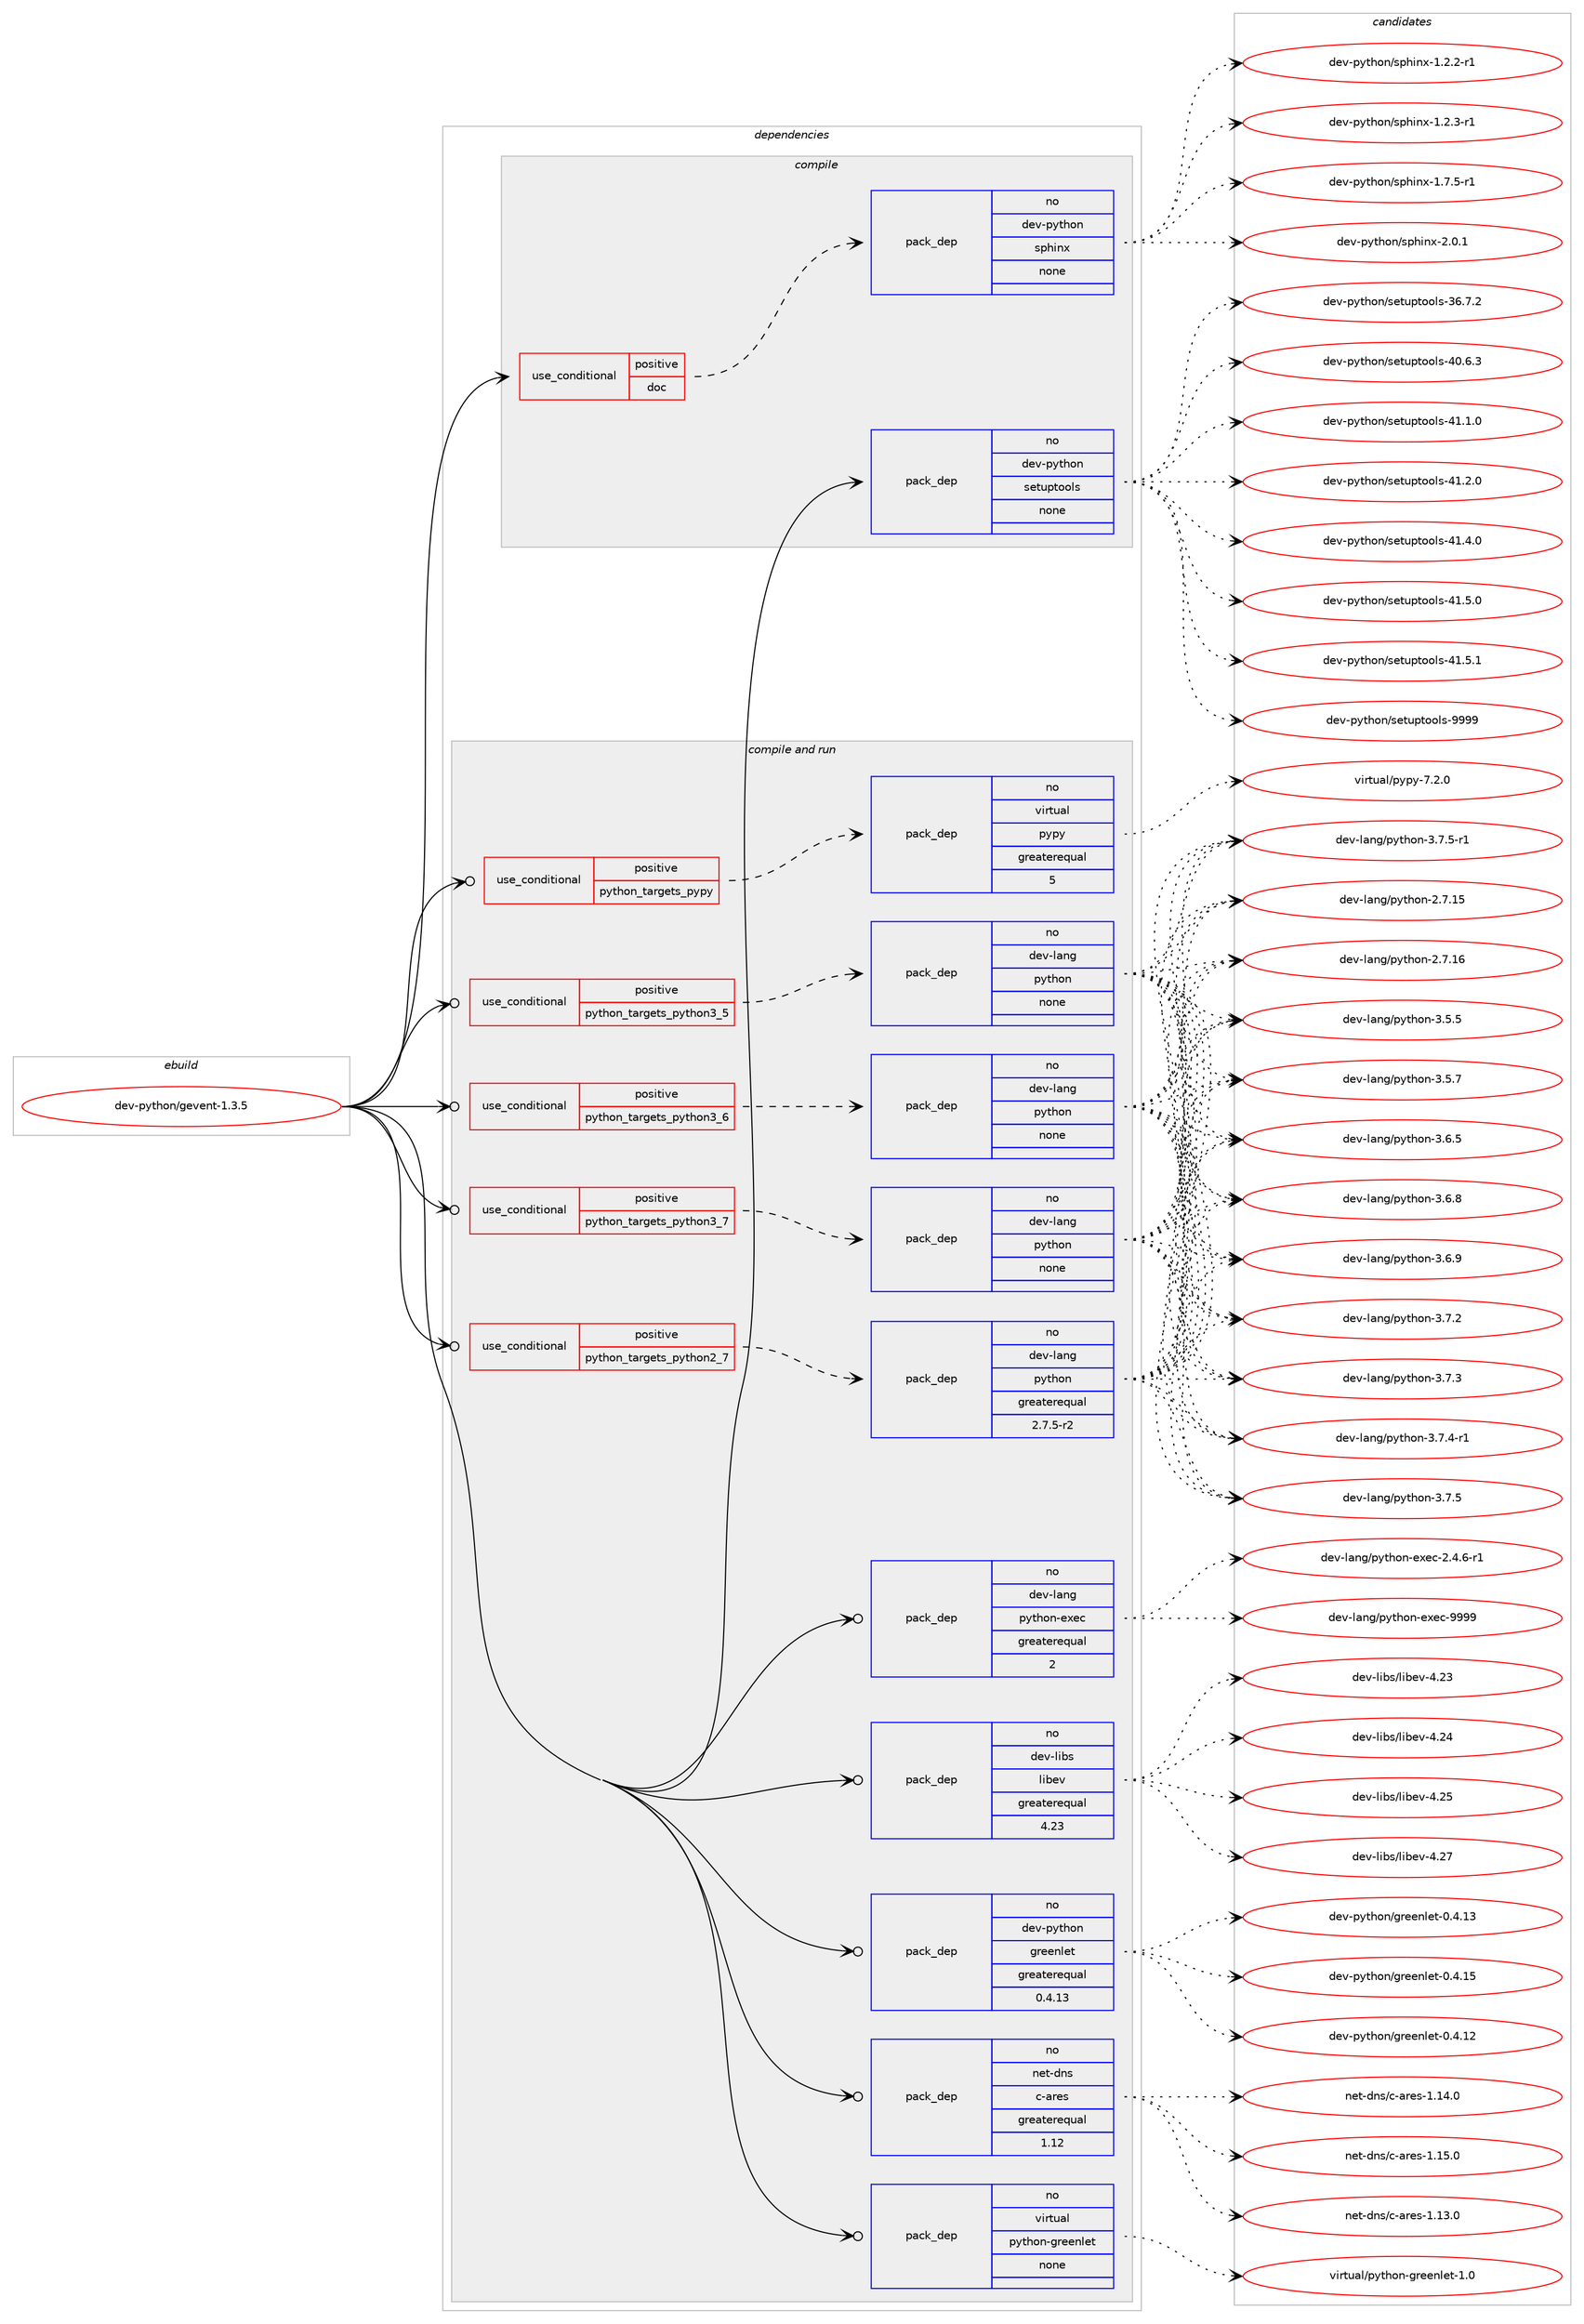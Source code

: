 digraph prolog {

# *************
# Graph options
# *************

newrank=true;
concentrate=true;
compound=true;
graph [rankdir=LR,fontname=Helvetica,fontsize=10,ranksep=1.5];#, ranksep=2.5, nodesep=0.2];
edge  [arrowhead=vee];
node  [fontname=Helvetica,fontsize=10];

# **********
# The ebuild
# **********

subgraph cluster_leftcol {
color=gray;
rank=same;
label=<<i>ebuild</i>>;
id [label="dev-python/gevent-1.3.5", color=red, width=4, href="../dev-python/gevent-1.3.5.svg"];
}

# ****************
# The dependencies
# ****************

subgraph cluster_midcol {
color=gray;
label=<<i>dependencies</i>>;
subgraph cluster_compile {
fillcolor="#eeeeee";
style=filled;
label=<<i>compile</i>>;
subgraph cond139964 {
dependency606473 [label=<<TABLE BORDER="0" CELLBORDER="1" CELLSPACING="0" CELLPADDING="4"><TR><TD ROWSPAN="3" CELLPADDING="10">use_conditional</TD></TR><TR><TD>positive</TD></TR><TR><TD>doc</TD></TR></TABLE>>, shape=none, color=red];
subgraph pack454712 {
dependency606474 [label=<<TABLE BORDER="0" CELLBORDER="1" CELLSPACING="0" CELLPADDING="4" WIDTH="220"><TR><TD ROWSPAN="6" CELLPADDING="30">pack_dep</TD></TR><TR><TD WIDTH="110">no</TD></TR><TR><TD>dev-python</TD></TR><TR><TD>sphinx</TD></TR><TR><TD>none</TD></TR><TR><TD></TD></TR></TABLE>>, shape=none, color=blue];
}
dependency606473:e -> dependency606474:w [weight=20,style="dashed",arrowhead="vee"];
}
id:e -> dependency606473:w [weight=20,style="solid",arrowhead="vee"];
subgraph pack454713 {
dependency606475 [label=<<TABLE BORDER="0" CELLBORDER="1" CELLSPACING="0" CELLPADDING="4" WIDTH="220"><TR><TD ROWSPAN="6" CELLPADDING="30">pack_dep</TD></TR><TR><TD WIDTH="110">no</TD></TR><TR><TD>dev-python</TD></TR><TR><TD>setuptools</TD></TR><TR><TD>none</TD></TR><TR><TD></TD></TR></TABLE>>, shape=none, color=blue];
}
id:e -> dependency606475:w [weight=20,style="solid",arrowhead="vee"];
}
subgraph cluster_compileandrun {
fillcolor="#eeeeee";
style=filled;
label=<<i>compile and run</i>>;
subgraph cond139965 {
dependency606476 [label=<<TABLE BORDER="0" CELLBORDER="1" CELLSPACING="0" CELLPADDING="4"><TR><TD ROWSPAN="3" CELLPADDING="10">use_conditional</TD></TR><TR><TD>positive</TD></TR><TR><TD>python_targets_pypy</TD></TR></TABLE>>, shape=none, color=red];
subgraph pack454714 {
dependency606477 [label=<<TABLE BORDER="0" CELLBORDER="1" CELLSPACING="0" CELLPADDING="4" WIDTH="220"><TR><TD ROWSPAN="6" CELLPADDING="30">pack_dep</TD></TR><TR><TD WIDTH="110">no</TD></TR><TR><TD>virtual</TD></TR><TR><TD>pypy</TD></TR><TR><TD>greaterequal</TD></TR><TR><TD>5</TD></TR></TABLE>>, shape=none, color=blue];
}
dependency606476:e -> dependency606477:w [weight=20,style="dashed",arrowhead="vee"];
}
id:e -> dependency606476:w [weight=20,style="solid",arrowhead="odotvee"];
subgraph cond139966 {
dependency606478 [label=<<TABLE BORDER="0" CELLBORDER="1" CELLSPACING="0" CELLPADDING="4"><TR><TD ROWSPAN="3" CELLPADDING="10">use_conditional</TD></TR><TR><TD>positive</TD></TR><TR><TD>python_targets_python2_7</TD></TR></TABLE>>, shape=none, color=red];
subgraph pack454715 {
dependency606479 [label=<<TABLE BORDER="0" CELLBORDER="1" CELLSPACING="0" CELLPADDING="4" WIDTH="220"><TR><TD ROWSPAN="6" CELLPADDING="30">pack_dep</TD></TR><TR><TD WIDTH="110">no</TD></TR><TR><TD>dev-lang</TD></TR><TR><TD>python</TD></TR><TR><TD>greaterequal</TD></TR><TR><TD>2.7.5-r2</TD></TR></TABLE>>, shape=none, color=blue];
}
dependency606478:e -> dependency606479:w [weight=20,style="dashed",arrowhead="vee"];
}
id:e -> dependency606478:w [weight=20,style="solid",arrowhead="odotvee"];
subgraph cond139967 {
dependency606480 [label=<<TABLE BORDER="0" CELLBORDER="1" CELLSPACING="0" CELLPADDING="4"><TR><TD ROWSPAN="3" CELLPADDING="10">use_conditional</TD></TR><TR><TD>positive</TD></TR><TR><TD>python_targets_python3_5</TD></TR></TABLE>>, shape=none, color=red];
subgraph pack454716 {
dependency606481 [label=<<TABLE BORDER="0" CELLBORDER="1" CELLSPACING="0" CELLPADDING="4" WIDTH="220"><TR><TD ROWSPAN="6" CELLPADDING="30">pack_dep</TD></TR><TR><TD WIDTH="110">no</TD></TR><TR><TD>dev-lang</TD></TR><TR><TD>python</TD></TR><TR><TD>none</TD></TR><TR><TD></TD></TR></TABLE>>, shape=none, color=blue];
}
dependency606480:e -> dependency606481:w [weight=20,style="dashed",arrowhead="vee"];
}
id:e -> dependency606480:w [weight=20,style="solid",arrowhead="odotvee"];
subgraph cond139968 {
dependency606482 [label=<<TABLE BORDER="0" CELLBORDER="1" CELLSPACING="0" CELLPADDING="4"><TR><TD ROWSPAN="3" CELLPADDING="10">use_conditional</TD></TR><TR><TD>positive</TD></TR><TR><TD>python_targets_python3_6</TD></TR></TABLE>>, shape=none, color=red];
subgraph pack454717 {
dependency606483 [label=<<TABLE BORDER="0" CELLBORDER="1" CELLSPACING="0" CELLPADDING="4" WIDTH="220"><TR><TD ROWSPAN="6" CELLPADDING="30">pack_dep</TD></TR><TR><TD WIDTH="110">no</TD></TR><TR><TD>dev-lang</TD></TR><TR><TD>python</TD></TR><TR><TD>none</TD></TR><TR><TD></TD></TR></TABLE>>, shape=none, color=blue];
}
dependency606482:e -> dependency606483:w [weight=20,style="dashed",arrowhead="vee"];
}
id:e -> dependency606482:w [weight=20,style="solid",arrowhead="odotvee"];
subgraph cond139969 {
dependency606484 [label=<<TABLE BORDER="0" CELLBORDER="1" CELLSPACING="0" CELLPADDING="4"><TR><TD ROWSPAN="3" CELLPADDING="10">use_conditional</TD></TR><TR><TD>positive</TD></TR><TR><TD>python_targets_python3_7</TD></TR></TABLE>>, shape=none, color=red];
subgraph pack454718 {
dependency606485 [label=<<TABLE BORDER="0" CELLBORDER="1" CELLSPACING="0" CELLPADDING="4" WIDTH="220"><TR><TD ROWSPAN="6" CELLPADDING="30">pack_dep</TD></TR><TR><TD WIDTH="110">no</TD></TR><TR><TD>dev-lang</TD></TR><TR><TD>python</TD></TR><TR><TD>none</TD></TR><TR><TD></TD></TR></TABLE>>, shape=none, color=blue];
}
dependency606484:e -> dependency606485:w [weight=20,style="dashed",arrowhead="vee"];
}
id:e -> dependency606484:w [weight=20,style="solid",arrowhead="odotvee"];
subgraph pack454719 {
dependency606486 [label=<<TABLE BORDER="0" CELLBORDER="1" CELLSPACING="0" CELLPADDING="4" WIDTH="220"><TR><TD ROWSPAN="6" CELLPADDING="30">pack_dep</TD></TR><TR><TD WIDTH="110">no</TD></TR><TR><TD>dev-lang</TD></TR><TR><TD>python-exec</TD></TR><TR><TD>greaterequal</TD></TR><TR><TD>2</TD></TR></TABLE>>, shape=none, color=blue];
}
id:e -> dependency606486:w [weight=20,style="solid",arrowhead="odotvee"];
subgraph pack454720 {
dependency606487 [label=<<TABLE BORDER="0" CELLBORDER="1" CELLSPACING="0" CELLPADDING="4" WIDTH="220"><TR><TD ROWSPAN="6" CELLPADDING="30">pack_dep</TD></TR><TR><TD WIDTH="110">no</TD></TR><TR><TD>dev-libs</TD></TR><TR><TD>libev</TD></TR><TR><TD>greaterequal</TD></TR><TR><TD>4.23</TD></TR></TABLE>>, shape=none, color=blue];
}
id:e -> dependency606487:w [weight=20,style="solid",arrowhead="odotvee"];
subgraph pack454721 {
dependency606488 [label=<<TABLE BORDER="0" CELLBORDER="1" CELLSPACING="0" CELLPADDING="4" WIDTH="220"><TR><TD ROWSPAN="6" CELLPADDING="30">pack_dep</TD></TR><TR><TD WIDTH="110">no</TD></TR><TR><TD>dev-python</TD></TR><TR><TD>greenlet</TD></TR><TR><TD>greaterequal</TD></TR><TR><TD>0.4.13</TD></TR></TABLE>>, shape=none, color=blue];
}
id:e -> dependency606488:w [weight=20,style="solid",arrowhead="odotvee"];
subgraph pack454722 {
dependency606489 [label=<<TABLE BORDER="0" CELLBORDER="1" CELLSPACING="0" CELLPADDING="4" WIDTH="220"><TR><TD ROWSPAN="6" CELLPADDING="30">pack_dep</TD></TR><TR><TD WIDTH="110">no</TD></TR><TR><TD>net-dns</TD></TR><TR><TD>c-ares</TD></TR><TR><TD>greaterequal</TD></TR><TR><TD>1.12</TD></TR></TABLE>>, shape=none, color=blue];
}
id:e -> dependency606489:w [weight=20,style="solid",arrowhead="odotvee"];
subgraph pack454723 {
dependency606490 [label=<<TABLE BORDER="0" CELLBORDER="1" CELLSPACING="0" CELLPADDING="4" WIDTH="220"><TR><TD ROWSPAN="6" CELLPADDING="30">pack_dep</TD></TR><TR><TD WIDTH="110">no</TD></TR><TR><TD>virtual</TD></TR><TR><TD>python-greenlet</TD></TR><TR><TD>none</TD></TR><TR><TD></TD></TR></TABLE>>, shape=none, color=blue];
}
id:e -> dependency606490:w [weight=20,style="solid",arrowhead="odotvee"];
}
subgraph cluster_run {
fillcolor="#eeeeee";
style=filled;
label=<<i>run</i>>;
}
}

# **************
# The candidates
# **************

subgraph cluster_choices {
rank=same;
color=gray;
label=<<i>candidates</i>>;

subgraph choice454712 {
color=black;
nodesep=1;
choice10010111845112121116104111110471151121041051101204549465046504511449 [label="dev-python/sphinx-1.2.2-r1", color=red, width=4,href="../dev-python/sphinx-1.2.2-r1.svg"];
choice10010111845112121116104111110471151121041051101204549465046514511449 [label="dev-python/sphinx-1.2.3-r1", color=red, width=4,href="../dev-python/sphinx-1.2.3-r1.svg"];
choice10010111845112121116104111110471151121041051101204549465546534511449 [label="dev-python/sphinx-1.7.5-r1", color=red, width=4,href="../dev-python/sphinx-1.7.5-r1.svg"];
choice1001011184511212111610411111047115112104105110120455046484649 [label="dev-python/sphinx-2.0.1", color=red, width=4,href="../dev-python/sphinx-2.0.1.svg"];
dependency606474:e -> choice10010111845112121116104111110471151121041051101204549465046504511449:w [style=dotted,weight="100"];
dependency606474:e -> choice10010111845112121116104111110471151121041051101204549465046514511449:w [style=dotted,weight="100"];
dependency606474:e -> choice10010111845112121116104111110471151121041051101204549465546534511449:w [style=dotted,weight="100"];
dependency606474:e -> choice1001011184511212111610411111047115112104105110120455046484649:w [style=dotted,weight="100"];
}
subgraph choice454713 {
color=black;
nodesep=1;
choice100101118451121211161041111104711510111611711211611111110811545515446554650 [label="dev-python/setuptools-36.7.2", color=red, width=4,href="../dev-python/setuptools-36.7.2.svg"];
choice100101118451121211161041111104711510111611711211611111110811545524846544651 [label="dev-python/setuptools-40.6.3", color=red, width=4,href="../dev-python/setuptools-40.6.3.svg"];
choice100101118451121211161041111104711510111611711211611111110811545524946494648 [label="dev-python/setuptools-41.1.0", color=red, width=4,href="../dev-python/setuptools-41.1.0.svg"];
choice100101118451121211161041111104711510111611711211611111110811545524946504648 [label="dev-python/setuptools-41.2.0", color=red, width=4,href="../dev-python/setuptools-41.2.0.svg"];
choice100101118451121211161041111104711510111611711211611111110811545524946524648 [label="dev-python/setuptools-41.4.0", color=red, width=4,href="../dev-python/setuptools-41.4.0.svg"];
choice100101118451121211161041111104711510111611711211611111110811545524946534648 [label="dev-python/setuptools-41.5.0", color=red, width=4,href="../dev-python/setuptools-41.5.0.svg"];
choice100101118451121211161041111104711510111611711211611111110811545524946534649 [label="dev-python/setuptools-41.5.1", color=red, width=4,href="../dev-python/setuptools-41.5.1.svg"];
choice10010111845112121116104111110471151011161171121161111111081154557575757 [label="dev-python/setuptools-9999", color=red, width=4,href="../dev-python/setuptools-9999.svg"];
dependency606475:e -> choice100101118451121211161041111104711510111611711211611111110811545515446554650:w [style=dotted,weight="100"];
dependency606475:e -> choice100101118451121211161041111104711510111611711211611111110811545524846544651:w [style=dotted,weight="100"];
dependency606475:e -> choice100101118451121211161041111104711510111611711211611111110811545524946494648:w [style=dotted,weight="100"];
dependency606475:e -> choice100101118451121211161041111104711510111611711211611111110811545524946504648:w [style=dotted,weight="100"];
dependency606475:e -> choice100101118451121211161041111104711510111611711211611111110811545524946524648:w [style=dotted,weight="100"];
dependency606475:e -> choice100101118451121211161041111104711510111611711211611111110811545524946534648:w [style=dotted,weight="100"];
dependency606475:e -> choice100101118451121211161041111104711510111611711211611111110811545524946534649:w [style=dotted,weight="100"];
dependency606475:e -> choice10010111845112121116104111110471151011161171121161111111081154557575757:w [style=dotted,weight="100"];
}
subgraph choice454714 {
color=black;
nodesep=1;
choice1181051141161179710847112121112121455546504648 [label="virtual/pypy-7.2.0", color=red, width=4,href="../virtual/pypy-7.2.0.svg"];
dependency606477:e -> choice1181051141161179710847112121112121455546504648:w [style=dotted,weight="100"];
}
subgraph choice454715 {
color=black;
nodesep=1;
choice10010111845108971101034711212111610411111045504655464953 [label="dev-lang/python-2.7.15", color=red, width=4,href="../dev-lang/python-2.7.15.svg"];
choice10010111845108971101034711212111610411111045504655464954 [label="dev-lang/python-2.7.16", color=red, width=4,href="../dev-lang/python-2.7.16.svg"];
choice100101118451089711010347112121116104111110455146534653 [label="dev-lang/python-3.5.5", color=red, width=4,href="../dev-lang/python-3.5.5.svg"];
choice100101118451089711010347112121116104111110455146534655 [label="dev-lang/python-3.5.7", color=red, width=4,href="../dev-lang/python-3.5.7.svg"];
choice100101118451089711010347112121116104111110455146544653 [label="dev-lang/python-3.6.5", color=red, width=4,href="../dev-lang/python-3.6.5.svg"];
choice100101118451089711010347112121116104111110455146544656 [label="dev-lang/python-3.6.8", color=red, width=4,href="../dev-lang/python-3.6.8.svg"];
choice100101118451089711010347112121116104111110455146544657 [label="dev-lang/python-3.6.9", color=red, width=4,href="../dev-lang/python-3.6.9.svg"];
choice100101118451089711010347112121116104111110455146554650 [label="dev-lang/python-3.7.2", color=red, width=4,href="../dev-lang/python-3.7.2.svg"];
choice100101118451089711010347112121116104111110455146554651 [label="dev-lang/python-3.7.3", color=red, width=4,href="../dev-lang/python-3.7.3.svg"];
choice1001011184510897110103471121211161041111104551465546524511449 [label="dev-lang/python-3.7.4-r1", color=red, width=4,href="../dev-lang/python-3.7.4-r1.svg"];
choice100101118451089711010347112121116104111110455146554653 [label="dev-lang/python-3.7.5", color=red, width=4,href="../dev-lang/python-3.7.5.svg"];
choice1001011184510897110103471121211161041111104551465546534511449 [label="dev-lang/python-3.7.5-r1", color=red, width=4,href="../dev-lang/python-3.7.5-r1.svg"];
dependency606479:e -> choice10010111845108971101034711212111610411111045504655464953:w [style=dotted,weight="100"];
dependency606479:e -> choice10010111845108971101034711212111610411111045504655464954:w [style=dotted,weight="100"];
dependency606479:e -> choice100101118451089711010347112121116104111110455146534653:w [style=dotted,weight="100"];
dependency606479:e -> choice100101118451089711010347112121116104111110455146534655:w [style=dotted,weight="100"];
dependency606479:e -> choice100101118451089711010347112121116104111110455146544653:w [style=dotted,weight="100"];
dependency606479:e -> choice100101118451089711010347112121116104111110455146544656:w [style=dotted,weight="100"];
dependency606479:e -> choice100101118451089711010347112121116104111110455146544657:w [style=dotted,weight="100"];
dependency606479:e -> choice100101118451089711010347112121116104111110455146554650:w [style=dotted,weight="100"];
dependency606479:e -> choice100101118451089711010347112121116104111110455146554651:w [style=dotted,weight="100"];
dependency606479:e -> choice1001011184510897110103471121211161041111104551465546524511449:w [style=dotted,weight="100"];
dependency606479:e -> choice100101118451089711010347112121116104111110455146554653:w [style=dotted,weight="100"];
dependency606479:e -> choice1001011184510897110103471121211161041111104551465546534511449:w [style=dotted,weight="100"];
}
subgraph choice454716 {
color=black;
nodesep=1;
choice10010111845108971101034711212111610411111045504655464953 [label="dev-lang/python-2.7.15", color=red, width=4,href="../dev-lang/python-2.7.15.svg"];
choice10010111845108971101034711212111610411111045504655464954 [label="dev-lang/python-2.7.16", color=red, width=4,href="../dev-lang/python-2.7.16.svg"];
choice100101118451089711010347112121116104111110455146534653 [label="dev-lang/python-3.5.5", color=red, width=4,href="../dev-lang/python-3.5.5.svg"];
choice100101118451089711010347112121116104111110455146534655 [label="dev-lang/python-3.5.7", color=red, width=4,href="../dev-lang/python-3.5.7.svg"];
choice100101118451089711010347112121116104111110455146544653 [label="dev-lang/python-3.6.5", color=red, width=4,href="../dev-lang/python-3.6.5.svg"];
choice100101118451089711010347112121116104111110455146544656 [label="dev-lang/python-3.6.8", color=red, width=4,href="../dev-lang/python-3.6.8.svg"];
choice100101118451089711010347112121116104111110455146544657 [label="dev-lang/python-3.6.9", color=red, width=4,href="../dev-lang/python-3.6.9.svg"];
choice100101118451089711010347112121116104111110455146554650 [label="dev-lang/python-3.7.2", color=red, width=4,href="../dev-lang/python-3.7.2.svg"];
choice100101118451089711010347112121116104111110455146554651 [label="dev-lang/python-3.7.3", color=red, width=4,href="../dev-lang/python-3.7.3.svg"];
choice1001011184510897110103471121211161041111104551465546524511449 [label="dev-lang/python-3.7.4-r1", color=red, width=4,href="../dev-lang/python-3.7.4-r1.svg"];
choice100101118451089711010347112121116104111110455146554653 [label="dev-lang/python-3.7.5", color=red, width=4,href="../dev-lang/python-3.7.5.svg"];
choice1001011184510897110103471121211161041111104551465546534511449 [label="dev-lang/python-3.7.5-r1", color=red, width=4,href="../dev-lang/python-3.7.5-r1.svg"];
dependency606481:e -> choice10010111845108971101034711212111610411111045504655464953:w [style=dotted,weight="100"];
dependency606481:e -> choice10010111845108971101034711212111610411111045504655464954:w [style=dotted,weight="100"];
dependency606481:e -> choice100101118451089711010347112121116104111110455146534653:w [style=dotted,weight="100"];
dependency606481:e -> choice100101118451089711010347112121116104111110455146534655:w [style=dotted,weight="100"];
dependency606481:e -> choice100101118451089711010347112121116104111110455146544653:w [style=dotted,weight="100"];
dependency606481:e -> choice100101118451089711010347112121116104111110455146544656:w [style=dotted,weight="100"];
dependency606481:e -> choice100101118451089711010347112121116104111110455146544657:w [style=dotted,weight="100"];
dependency606481:e -> choice100101118451089711010347112121116104111110455146554650:w [style=dotted,weight="100"];
dependency606481:e -> choice100101118451089711010347112121116104111110455146554651:w [style=dotted,weight="100"];
dependency606481:e -> choice1001011184510897110103471121211161041111104551465546524511449:w [style=dotted,weight="100"];
dependency606481:e -> choice100101118451089711010347112121116104111110455146554653:w [style=dotted,weight="100"];
dependency606481:e -> choice1001011184510897110103471121211161041111104551465546534511449:w [style=dotted,weight="100"];
}
subgraph choice454717 {
color=black;
nodesep=1;
choice10010111845108971101034711212111610411111045504655464953 [label="dev-lang/python-2.7.15", color=red, width=4,href="../dev-lang/python-2.7.15.svg"];
choice10010111845108971101034711212111610411111045504655464954 [label="dev-lang/python-2.7.16", color=red, width=4,href="../dev-lang/python-2.7.16.svg"];
choice100101118451089711010347112121116104111110455146534653 [label="dev-lang/python-3.5.5", color=red, width=4,href="../dev-lang/python-3.5.5.svg"];
choice100101118451089711010347112121116104111110455146534655 [label="dev-lang/python-3.5.7", color=red, width=4,href="../dev-lang/python-3.5.7.svg"];
choice100101118451089711010347112121116104111110455146544653 [label="dev-lang/python-3.6.5", color=red, width=4,href="../dev-lang/python-3.6.5.svg"];
choice100101118451089711010347112121116104111110455146544656 [label="dev-lang/python-3.6.8", color=red, width=4,href="../dev-lang/python-3.6.8.svg"];
choice100101118451089711010347112121116104111110455146544657 [label="dev-lang/python-3.6.9", color=red, width=4,href="../dev-lang/python-3.6.9.svg"];
choice100101118451089711010347112121116104111110455146554650 [label="dev-lang/python-3.7.2", color=red, width=4,href="../dev-lang/python-3.7.2.svg"];
choice100101118451089711010347112121116104111110455146554651 [label="dev-lang/python-3.7.3", color=red, width=4,href="../dev-lang/python-3.7.3.svg"];
choice1001011184510897110103471121211161041111104551465546524511449 [label="dev-lang/python-3.7.4-r1", color=red, width=4,href="../dev-lang/python-3.7.4-r1.svg"];
choice100101118451089711010347112121116104111110455146554653 [label="dev-lang/python-3.7.5", color=red, width=4,href="../dev-lang/python-3.7.5.svg"];
choice1001011184510897110103471121211161041111104551465546534511449 [label="dev-lang/python-3.7.5-r1", color=red, width=4,href="../dev-lang/python-3.7.5-r1.svg"];
dependency606483:e -> choice10010111845108971101034711212111610411111045504655464953:w [style=dotted,weight="100"];
dependency606483:e -> choice10010111845108971101034711212111610411111045504655464954:w [style=dotted,weight="100"];
dependency606483:e -> choice100101118451089711010347112121116104111110455146534653:w [style=dotted,weight="100"];
dependency606483:e -> choice100101118451089711010347112121116104111110455146534655:w [style=dotted,weight="100"];
dependency606483:e -> choice100101118451089711010347112121116104111110455146544653:w [style=dotted,weight="100"];
dependency606483:e -> choice100101118451089711010347112121116104111110455146544656:w [style=dotted,weight="100"];
dependency606483:e -> choice100101118451089711010347112121116104111110455146544657:w [style=dotted,weight="100"];
dependency606483:e -> choice100101118451089711010347112121116104111110455146554650:w [style=dotted,weight="100"];
dependency606483:e -> choice100101118451089711010347112121116104111110455146554651:w [style=dotted,weight="100"];
dependency606483:e -> choice1001011184510897110103471121211161041111104551465546524511449:w [style=dotted,weight="100"];
dependency606483:e -> choice100101118451089711010347112121116104111110455146554653:w [style=dotted,weight="100"];
dependency606483:e -> choice1001011184510897110103471121211161041111104551465546534511449:w [style=dotted,weight="100"];
}
subgraph choice454718 {
color=black;
nodesep=1;
choice10010111845108971101034711212111610411111045504655464953 [label="dev-lang/python-2.7.15", color=red, width=4,href="../dev-lang/python-2.7.15.svg"];
choice10010111845108971101034711212111610411111045504655464954 [label="dev-lang/python-2.7.16", color=red, width=4,href="../dev-lang/python-2.7.16.svg"];
choice100101118451089711010347112121116104111110455146534653 [label="dev-lang/python-3.5.5", color=red, width=4,href="../dev-lang/python-3.5.5.svg"];
choice100101118451089711010347112121116104111110455146534655 [label="dev-lang/python-3.5.7", color=red, width=4,href="../dev-lang/python-3.5.7.svg"];
choice100101118451089711010347112121116104111110455146544653 [label="dev-lang/python-3.6.5", color=red, width=4,href="../dev-lang/python-3.6.5.svg"];
choice100101118451089711010347112121116104111110455146544656 [label="dev-lang/python-3.6.8", color=red, width=4,href="../dev-lang/python-3.6.8.svg"];
choice100101118451089711010347112121116104111110455146544657 [label="dev-lang/python-3.6.9", color=red, width=4,href="../dev-lang/python-3.6.9.svg"];
choice100101118451089711010347112121116104111110455146554650 [label="dev-lang/python-3.7.2", color=red, width=4,href="../dev-lang/python-3.7.2.svg"];
choice100101118451089711010347112121116104111110455146554651 [label="dev-lang/python-3.7.3", color=red, width=4,href="../dev-lang/python-3.7.3.svg"];
choice1001011184510897110103471121211161041111104551465546524511449 [label="dev-lang/python-3.7.4-r1", color=red, width=4,href="../dev-lang/python-3.7.4-r1.svg"];
choice100101118451089711010347112121116104111110455146554653 [label="dev-lang/python-3.7.5", color=red, width=4,href="../dev-lang/python-3.7.5.svg"];
choice1001011184510897110103471121211161041111104551465546534511449 [label="dev-lang/python-3.7.5-r1", color=red, width=4,href="../dev-lang/python-3.7.5-r1.svg"];
dependency606485:e -> choice10010111845108971101034711212111610411111045504655464953:w [style=dotted,weight="100"];
dependency606485:e -> choice10010111845108971101034711212111610411111045504655464954:w [style=dotted,weight="100"];
dependency606485:e -> choice100101118451089711010347112121116104111110455146534653:w [style=dotted,weight="100"];
dependency606485:e -> choice100101118451089711010347112121116104111110455146534655:w [style=dotted,weight="100"];
dependency606485:e -> choice100101118451089711010347112121116104111110455146544653:w [style=dotted,weight="100"];
dependency606485:e -> choice100101118451089711010347112121116104111110455146544656:w [style=dotted,weight="100"];
dependency606485:e -> choice100101118451089711010347112121116104111110455146544657:w [style=dotted,weight="100"];
dependency606485:e -> choice100101118451089711010347112121116104111110455146554650:w [style=dotted,weight="100"];
dependency606485:e -> choice100101118451089711010347112121116104111110455146554651:w [style=dotted,weight="100"];
dependency606485:e -> choice1001011184510897110103471121211161041111104551465546524511449:w [style=dotted,weight="100"];
dependency606485:e -> choice100101118451089711010347112121116104111110455146554653:w [style=dotted,weight="100"];
dependency606485:e -> choice1001011184510897110103471121211161041111104551465546534511449:w [style=dotted,weight="100"];
}
subgraph choice454719 {
color=black;
nodesep=1;
choice10010111845108971101034711212111610411111045101120101994550465246544511449 [label="dev-lang/python-exec-2.4.6-r1", color=red, width=4,href="../dev-lang/python-exec-2.4.6-r1.svg"];
choice10010111845108971101034711212111610411111045101120101994557575757 [label="dev-lang/python-exec-9999", color=red, width=4,href="../dev-lang/python-exec-9999.svg"];
dependency606486:e -> choice10010111845108971101034711212111610411111045101120101994550465246544511449:w [style=dotted,weight="100"];
dependency606486:e -> choice10010111845108971101034711212111610411111045101120101994557575757:w [style=dotted,weight="100"];
}
subgraph choice454720 {
color=black;
nodesep=1;
choice100101118451081059811547108105981011184552465051 [label="dev-libs/libev-4.23", color=red, width=4,href="../dev-libs/libev-4.23.svg"];
choice100101118451081059811547108105981011184552465052 [label="dev-libs/libev-4.24", color=red, width=4,href="../dev-libs/libev-4.24.svg"];
choice100101118451081059811547108105981011184552465053 [label="dev-libs/libev-4.25", color=red, width=4,href="../dev-libs/libev-4.25.svg"];
choice100101118451081059811547108105981011184552465055 [label="dev-libs/libev-4.27", color=red, width=4,href="../dev-libs/libev-4.27.svg"];
dependency606487:e -> choice100101118451081059811547108105981011184552465051:w [style=dotted,weight="100"];
dependency606487:e -> choice100101118451081059811547108105981011184552465052:w [style=dotted,weight="100"];
dependency606487:e -> choice100101118451081059811547108105981011184552465053:w [style=dotted,weight="100"];
dependency606487:e -> choice100101118451081059811547108105981011184552465055:w [style=dotted,weight="100"];
}
subgraph choice454721 {
color=black;
nodesep=1;
choice100101118451121211161041111104710311410110111010810111645484652464950 [label="dev-python/greenlet-0.4.12", color=red, width=4,href="../dev-python/greenlet-0.4.12.svg"];
choice100101118451121211161041111104710311410110111010810111645484652464951 [label="dev-python/greenlet-0.4.13", color=red, width=4,href="../dev-python/greenlet-0.4.13.svg"];
choice100101118451121211161041111104710311410110111010810111645484652464953 [label="dev-python/greenlet-0.4.15", color=red, width=4,href="../dev-python/greenlet-0.4.15.svg"];
dependency606488:e -> choice100101118451121211161041111104710311410110111010810111645484652464950:w [style=dotted,weight="100"];
dependency606488:e -> choice100101118451121211161041111104710311410110111010810111645484652464951:w [style=dotted,weight="100"];
dependency606488:e -> choice100101118451121211161041111104710311410110111010810111645484652464953:w [style=dotted,weight="100"];
}
subgraph choice454722 {
color=black;
nodesep=1;
choice110101116451001101154799459711410111545494649514648 [label="net-dns/c-ares-1.13.0", color=red, width=4,href="../net-dns/c-ares-1.13.0.svg"];
choice110101116451001101154799459711410111545494649524648 [label="net-dns/c-ares-1.14.0", color=red, width=4,href="../net-dns/c-ares-1.14.0.svg"];
choice110101116451001101154799459711410111545494649534648 [label="net-dns/c-ares-1.15.0", color=red, width=4,href="../net-dns/c-ares-1.15.0.svg"];
dependency606489:e -> choice110101116451001101154799459711410111545494649514648:w [style=dotted,weight="100"];
dependency606489:e -> choice110101116451001101154799459711410111545494649524648:w [style=dotted,weight="100"];
dependency606489:e -> choice110101116451001101154799459711410111545494649534648:w [style=dotted,weight="100"];
}
subgraph choice454723 {
color=black;
nodesep=1;
choice11810511411611797108471121211161041111104510311410110111010810111645494648 [label="virtual/python-greenlet-1.0", color=red, width=4,href="../virtual/python-greenlet-1.0.svg"];
dependency606490:e -> choice11810511411611797108471121211161041111104510311410110111010810111645494648:w [style=dotted,weight="100"];
}
}

}
